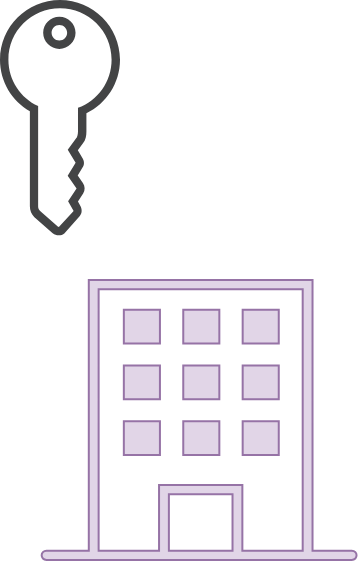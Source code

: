 <mxfile>
    <diagram id="oDXFzr3DkrRtVXSyPDan" name="Page-1">
        <mxGraphModel dx="392" dy="624" grid="1" gridSize="10" guides="1" tooltips="1" connect="1" arrows="1" fold="1" page="1" pageScale="1" pageWidth="850" pageHeight="1100" math="0" shadow="0">
            <root>
                <mxCell id="0"/>
                <mxCell id="1" parent="0"/>
                <mxCell id="2" value="" style="sketch=0;pointerEvents=1;shadow=0;dashed=0;html=1;strokeColor=#9673a6;fillColor=#e1d5e7;aspect=fixed;labelPosition=center;verticalLabelPosition=bottom;verticalAlign=top;align=center;outlineConnect=0;shape=mxgraph.vvd.site;" vertex="1" parent="1">
                    <mxGeometry x="200" y="280" width="159.09" height="140" as="geometry"/>
                </mxCell>
                <mxCell id="3" value="" style="sketch=0;pointerEvents=1;shadow=0;dashed=0;html=1;strokeColor=none;fillColor=#434445;aspect=fixed;labelPosition=center;verticalLabelPosition=bottom;verticalAlign=top;align=center;outlineConnect=0;shape=mxgraph.vvd.tenant_key;" vertex="1" parent="1">
                    <mxGeometry x="180" y="140" width="60" height="117.65" as="geometry"/>
                </mxCell>
            </root>
        </mxGraphModel>
    </diagram>
</mxfile>